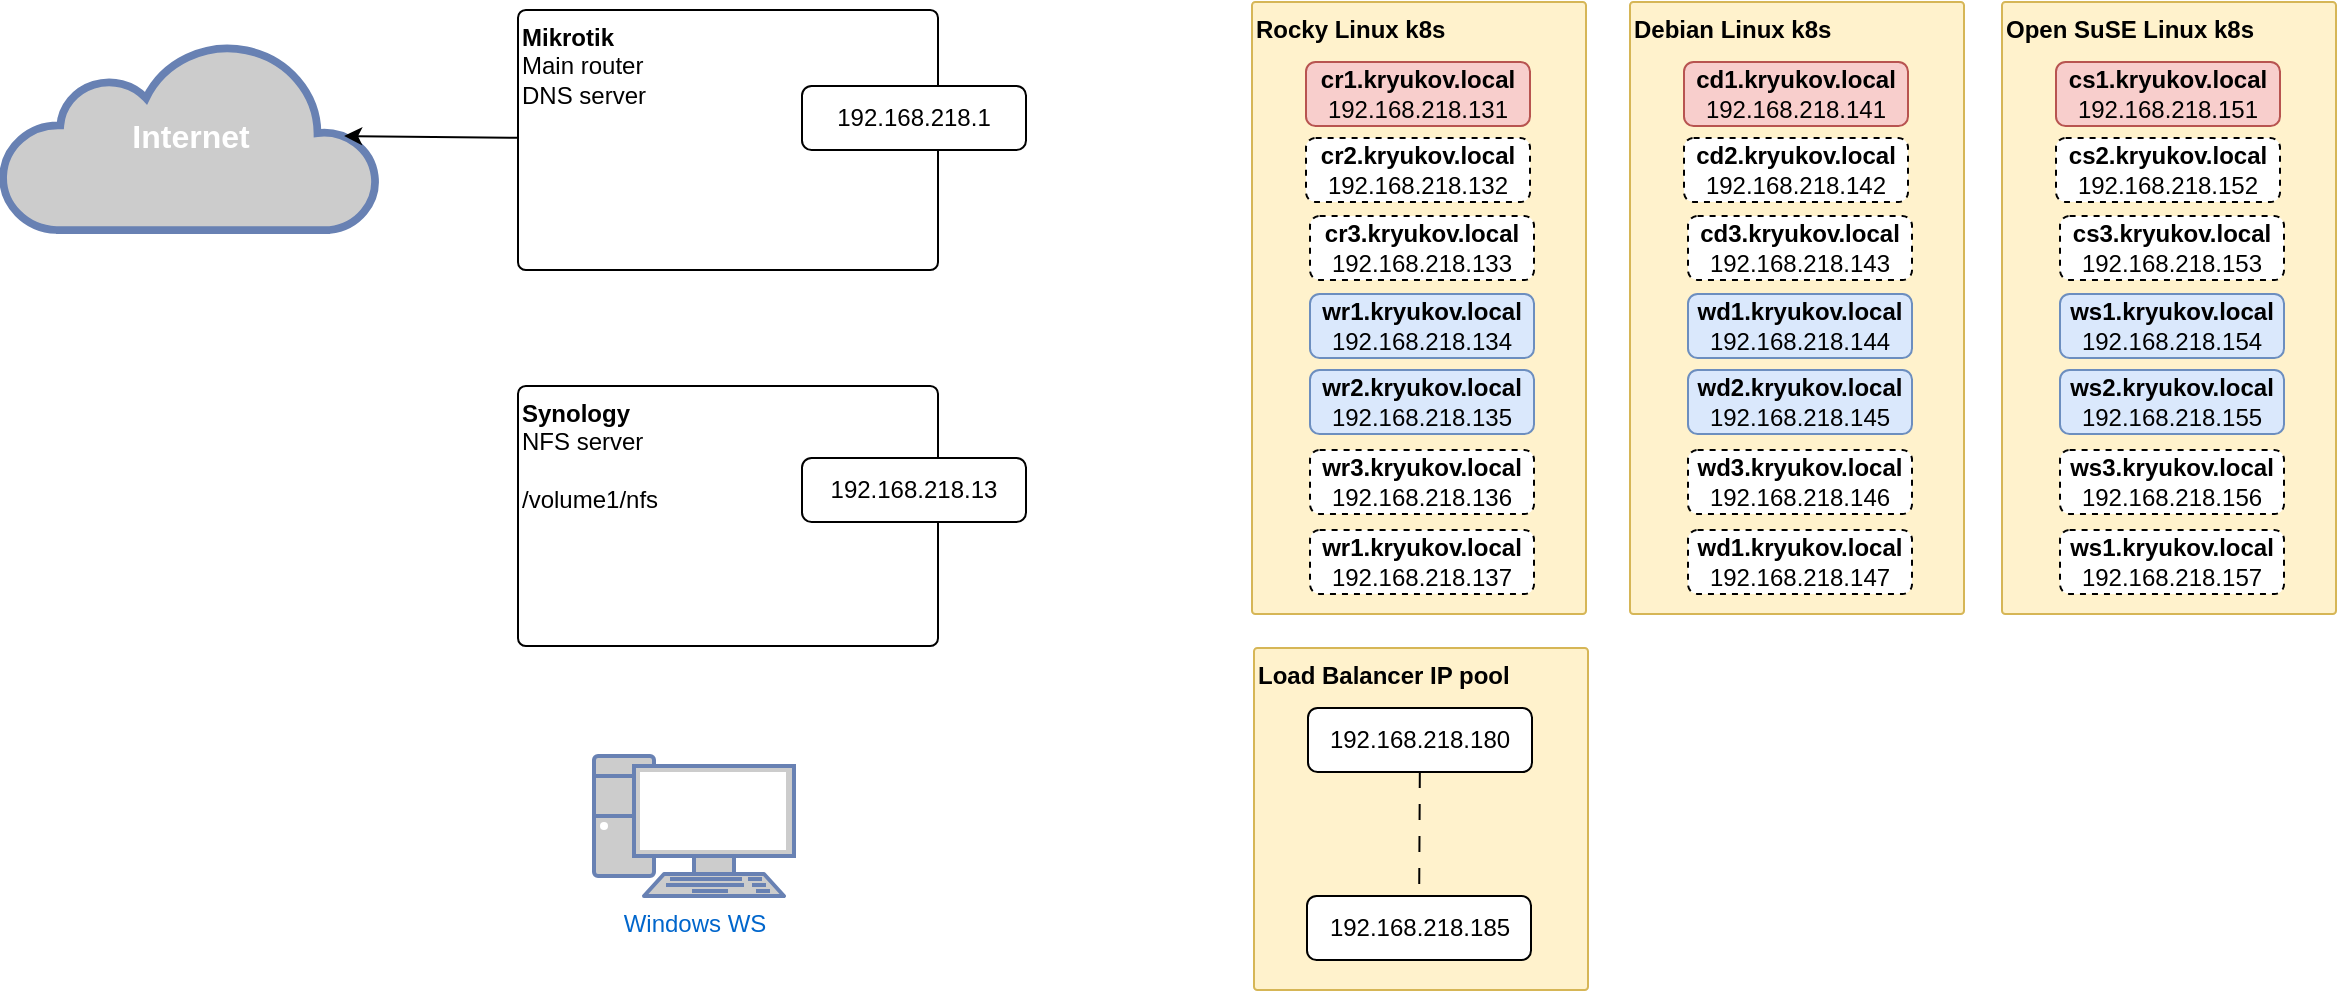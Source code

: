 <mxfile>
    <diagram id="junhO2phF_EaJ6f84j_j" name="Страница — 1">
        <mxGraphModel dx="1097" dy="1232" grid="0" gridSize="10" guides="1" tooltips="1" connect="1" arrows="1" fold="1" page="0" pageScale="1" pageWidth="827" pageHeight="1169" math="0" shadow="0">
            <root>
                <mxCell id="0"/>
                <mxCell id="1" parent="0"/>
                <mxCell id="17" value="&lt;b&gt;Mikrotik&lt;br&gt;&lt;/b&gt;Main router&lt;br&gt;DNS server" style="rounded=1;whiteSpace=wrap;html=1;verticalAlign=top;align=left;arcSize=3;" vertex="1" parent="1">
                    <mxGeometry x="90" y="-168" width="210" height="130" as="geometry"/>
                </mxCell>
                <mxCell id="18" value="192.168.218.1" style="rounded=1;whiteSpace=wrap;html=1;" vertex="1" parent="1">
                    <mxGeometry x="232" y="-130" width="112" height="32" as="geometry"/>
                </mxCell>
                <mxCell id="21" value="&lt;font style=&quot;font-size: 16px;&quot;&gt;&lt;b&gt;Internet&lt;/b&gt;&lt;/font&gt;" style="html=1;outlineConnect=0;fillColor=#CCCCCC;strokeColor=#6881B3;gradientColor=none;gradientDirection=north;strokeWidth=2;shape=mxgraph.networks.cloud;fontColor=#ffffff;" vertex="1" parent="1">
                    <mxGeometry x="-168" y="-152" width="188" height="94" as="geometry"/>
                </mxCell>
                <mxCell id="22" style="edgeStyle=none;html=1;entryX=0.91;entryY=0.5;entryDx=0;entryDy=0;entryPerimeter=0;" edge="1" parent="1" source="17" target="21">
                    <mxGeometry relative="1" as="geometry"/>
                </mxCell>
                <mxCell id="23" value="&lt;b&gt;Synology&lt;/b&gt;&lt;div&gt;NFS server&lt;br&gt;&lt;br&gt;/volume1/nfs&lt;/div&gt;" style="rounded=1;whiteSpace=wrap;html=1;verticalAlign=top;align=left;arcSize=3;" vertex="1" parent="1">
                    <mxGeometry x="90" y="20" width="210" height="130" as="geometry"/>
                </mxCell>
                <mxCell id="25" value="192.168.218.13" style="rounded=1;whiteSpace=wrap;html=1;" vertex="1" parent="1">
                    <mxGeometry x="232" y="56" width="112" height="32" as="geometry"/>
                </mxCell>
                <mxCell id="35" value="" style="group" vertex="1" connectable="0" parent="1">
                    <mxGeometry x="457" y="-172" width="167" height="306" as="geometry"/>
                </mxCell>
                <mxCell id="19" value="&lt;b&gt;Rocky Linux k8s&lt;/b&gt;" style="rounded=1;whiteSpace=wrap;html=1;arcSize=1;align=left;verticalAlign=top;fillColor=#fff2cc;strokeColor=#d6b656;" vertex="1" parent="35">
                    <mxGeometry width="167" height="306" as="geometry"/>
                </mxCell>
                <mxCell id="26" value="&lt;div&gt;&lt;b&gt;cr1.kryukov.local&lt;/b&gt;&lt;/div&gt;192.168.218.131" style="rounded=1;whiteSpace=wrap;html=1;fillColor=#f8cecc;strokeColor=#b85450;" vertex="1" parent="35">
                    <mxGeometry x="27" y="30" width="112" height="32" as="geometry"/>
                </mxCell>
                <mxCell id="27" value="&lt;div&gt;&lt;b&gt;cr2.kryukov.local&lt;/b&gt;&lt;/div&gt;192.168.218.132" style="rounded=1;whiteSpace=wrap;html=1;dashed=1;" vertex="1" parent="35">
                    <mxGeometry x="27" y="68" width="112" height="32" as="geometry"/>
                </mxCell>
                <mxCell id="28" value="&lt;div&gt;&lt;b&gt;cr3.kryukov.local&lt;/b&gt;&lt;/div&gt;192.168.218.133" style="rounded=1;whiteSpace=wrap;html=1;dashed=1;" vertex="1" parent="35">
                    <mxGeometry x="29" y="107" width="112" height="32" as="geometry"/>
                </mxCell>
                <mxCell id="29" value="&lt;div&gt;&lt;b&gt;wr1.kryukov.local&lt;/b&gt;&lt;/div&gt;192.168.218.134" style="rounded=1;whiteSpace=wrap;html=1;fillColor=#dae8fc;strokeColor=#6c8ebf;" vertex="1" parent="35">
                    <mxGeometry x="29" y="146" width="112" height="32" as="geometry"/>
                </mxCell>
                <mxCell id="30" value="&lt;div&gt;&lt;b&gt;wr2.kryukov.local&lt;/b&gt;&lt;/div&gt;192.168.218.135" style="rounded=1;whiteSpace=wrap;html=1;fillColor=#dae8fc;strokeColor=#6c8ebf;" vertex="1" parent="35">
                    <mxGeometry x="29" y="184" width="112" height="32" as="geometry"/>
                </mxCell>
                <mxCell id="31" value="&lt;div&gt;&lt;b&gt;wr3.kryukov.local&lt;/b&gt;&lt;/div&gt;192.168.218.136" style="rounded=1;whiteSpace=wrap;html=1;dashed=1;" vertex="1" parent="35">
                    <mxGeometry x="29" y="224" width="112" height="32" as="geometry"/>
                </mxCell>
                <mxCell id="32" value="&lt;div&gt;&lt;b&gt;wr1.kryukov.local&lt;/b&gt;&lt;/div&gt;192.168.218.137" style="rounded=1;whiteSpace=wrap;html=1;dashed=1;" vertex="1" parent="35">
                    <mxGeometry x="29" y="264" width="112" height="32" as="geometry"/>
                </mxCell>
                <mxCell id="37" value="" style="group" vertex="1" connectable="0" parent="1">
                    <mxGeometry x="646" y="-172" width="167" height="306" as="geometry"/>
                </mxCell>
                <mxCell id="38" value="&lt;b&gt;Debian Linux k8s&lt;/b&gt;" style="rounded=1;whiteSpace=wrap;html=1;arcSize=1;align=left;verticalAlign=top;fillColor=#fff2cc;strokeColor=#d6b656;" vertex="1" parent="37">
                    <mxGeometry width="167" height="306" as="geometry"/>
                </mxCell>
                <mxCell id="39" value="&lt;div&gt;&lt;b&gt;cd1.kryukov.local&lt;/b&gt;&lt;/div&gt;192.168.218.141" style="rounded=1;whiteSpace=wrap;html=1;fillColor=#f8cecc;strokeColor=#b85450;" vertex="1" parent="37">
                    <mxGeometry x="27" y="30" width="112" height="32" as="geometry"/>
                </mxCell>
                <mxCell id="40" value="&lt;div&gt;&lt;b&gt;cd2.kryukov.local&lt;/b&gt;&lt;/div&gt;192.168.218.142" style="rounded=1;whiteSpace=wrap;html=1;dashed=1;" vertex="1" parent="37">
                    <mxGeometry x="27" y="68" width="112" height="32" as="geometry"/>
                </mxCell>
                <mxCell id="41" value="&lt;div&gt;&lt;b&gt;cd3.kryukov.local&lt;/b&gt;&lt;/div&gt;192.168.218.143" style="rounded=1;whiteSpace=wrap;html=1;dashed=1;" vertex="1" parent="37">
                    <mxGeometry x="29" y="107" width="112" height="32" as="geometry"/>
                </mxCell>
                <mxCell id="42" value="&lt;div&gt;&lt;b&gt;wd1.kryukov.local&lt;/b&gt;&lt;/div&gt;192.168.218.144" style="rounded=1;whiteSpace=wrap;html=1;fillColor=#dae8fc;strokeColor=#6c8ebf;" vertex="1" parent="37">
                    <mxGeometry x="29" y="146" width="112" height="32" as="geometry"/>
                </mxCell>
                <mxCell id="43" value="&lt;div&gt;&lt;b&gt;wd2.kryukov.local&lt;/b&gt;&lt;/div&gt;192.168.218.145" style="rounded=1;whiteSpace=wrap;html=1;fillColor=#dae8fc;strokeColor=#6c8ebf;" vertex="1" parent="37">
                    <mxGeometry x="29" y="184" width="112" height="32" as="geometry"/>
                </mxCell>
                <mxCell id="44" value="&lt;div&gt;&lt;b&gt;wd3.kryukov.local&lt;/b&gt;&lt;/div&gt;192.168.218.146" style="rounded=1;whiteSpace=wrap;html=1;dashed=1;" vertex="1" parent="37">
                    <mxGeometry x="29" y="224" width="112" height="32" as="geometry"/>
                </mxCell>
                <mxCell id="45" value="&lt;div&gt;&lt;b&gt;wd1.kryukov.local&lt;/b&gt;&lt;/div&gt;192.168.218.147" style="rounded=1;whiteSpace=wrap;html=1;dashed=1;" vertex="1" parent="37">
                    <mxGeometry x="29" y="264" width="112" height="32" as="geometry"/>
                </mxCell>
                <mxCell id="46" value="" style="group" vertex="1" connectable="0" parent="1">
                    <mxGeometry x="832" y="-172" width="167" height="306" as="geometry"/>
                </mxCell>
                <mxCell id="47" value="&lt;b&gt;Open SuSE Linux k8s&lt;/b&gt;" style="rounded=1;whiteSpace=wrap;html=1;arcSize=1;align=left;verticalAlign=top;fillColor=#fff2cc;strokeColor=#d6b656;" vertex="1" parent="46">
                    <mxGeometry width="167" height="306" as="geometry"/>
                </mxCell>
                <mxCell id="48" value="&lt;div&gt;&lt;b&gt;cs1.kryukov.local&lt;/b&gt;&lt;/div&gt;192.168.218.151" style="rounded=1;whiteSpace=wrap;html=1;fillColor=#f8cecc;strokeColor=#b85450;" vertex="1" parent="46">
                    <mxGeometry x="27" y="30" width="112" height="32" as="geometry"/>
                </mxCell>
                <mxCell id="49" value="&lt;div&gt;&lt;b&gt;cs2.kryukov.local&lt;/b&gt;&lt;/div&gt;192.168.218.152" style="rounded=1;whiteSpace=wrap;html=1;dashed=1;" vertex="1" parent="46">
                    <mxGeometry x="27" y="68" width="112" height="32" as="geometry"/>
                </mxCell>
                <mxCell id="50" value="&lt;div&gt;&lt;b&gt;cs3.kryukov.local&lt;/b&gt;&lt;/div&gt;192.168.218.153" style="rounded=1;whiteSpace=wrap;html=1;dashed=1;" vertex="1" parent="46">
                    <mxGeometry x="29" y="107" width="112" height="32" as="geometry"/>
                </mxCell>
                <mxCell id="51" value="&lt;div&gt;&lt;b&gt;ws1.kryukov.local&lt;/b&gt;&lt;/div&gt;192.168.218.154" style="rounded=1;whiteSpace=wrap;html=1;fillColor=#dae8fc;strokeColor=#6c8ebf;" vertex="1" parent="46">
                    <mxGeometry x="29" y="146" width="112" height="32" as="geometry"/>
                </mxCell>
                <mxCell id="52" value="&lt;div&gt;&lt;b&gt;ws2.kryukov.local&lt;/b&gt;&lt;/div&gt;192.168.218.155" style="rounded=1;whiteSpace=wrap;html=1;fillColor=#dae8fc;strokeColor=#6c8ebf;" vertex="1" parent="46">
                    <mxGeometry x="29" y="184" width="112" height="32" as="geometry"/>
                </mxCell>
                <mxCell id="53" value="&lt;div&gt;&lt;b&gt;ws3.kryukov.local&lt;/b&gt;&lt;/div&gt;192.168.218.156" style="rounded=1;whiteSpace=wrap;html=1;dashed=1;" vertex="1" parent="46">
                    <mxGeometry x="29" y="224" width="112" height="32" as="geometry"/>
                </mxCell>
                <mxCell id="54" value="&lt;div&gt;&lt;b&gt;ws1.kryukov.local&lt;/b&gt;&lt;/div&gt;192.168.218.157" style="rounded=1;whiteSpace=wrap;html=1;dashed=1;" vertex="1" parent="46">
                    <mxGeometry x="29" y="264" width="112" height="32" as="geometry"/>
                </mxCell>
                <mxCell id="57" value="&lt;b&gt;Load Balancer IP pool&lt;/b&gt;" style="rounded=1;whiteSpace=wrap;html=1;arcSize=1;align=left;verticalAlign=top;fillColor=#fff2cc;strokeColor=#d6b656;movable=1;resizable=1;rotatable=1;deletable=1;editable=1;locked=0;connectable=1;container=0;" vertex="1" parent="1">
                    <mxGeometry x="458" y="151" width="167" height="171" as="geometry"/>
                </mxCell>
                <mxCell id="66" style="edgeStyle=none;html=1;endArrow=none;endFill=0;dashed=1;dashPattern=8 8;" edge="1" parent="1" source="58" target="65">
                    <mxGeometry relative="1" as="geometry"/>
                </mxCell>
                <mxCell id="58" value="&lt;div&gt;&lt;span style=&quot;background-color: transparent;&quot;&gt;192.168.218.180&lt;/span&gt;&lt;/div&gt;" style="rounded=1;whiteSpace=wrap;html=1;movable=1;resizable=1;rotatable=1;deletable=1;editable=1;locked=0;connectable=1;container=0;" vertex="1" parent="1">
                    <mxGeometry x="485" y="181" width="112" height="32" as="geometry"/>
                </mxCell>
                <mxCell id="65" value="&lt;div&gt;&lt;span style=&quot;background-color: transparent;&quot;&gt;192.168.218.185&lt;/span&gt;&lt;/div&gt;" style="rounded=1;whiteSpace=wrap;html=1;movable=1;resizable=1;rotatable=1;deletable=1;editable=1;locked=0;connectable=1;container=0;" vertex="1" parent="1">
                    <mxGeometry x="484.5" y="275" width="112" height="32" as="geometry"/>
                </mxCell>
                <mxCell id="67" value="Windows WS" style="fontColor=#0066CC;verticalAlign=top;verticalLabelPosition=bottom;labelPosition=center;align=center;html=1;outlineConnect=0;fillColor=#CCCCCC;strokeColor=#6881B3;gradientColor=none;gradientDirection=north;strokeWidth=2;shape=mxgraph.networks.pc;" vertex="1" parent="1">
                    <mxGeometry x="128" y="205" width="100" height="70" as="geometry"/>
                </mxCell>
            </root>
        </mxGraphModel>
    </diagram>
</mxfile>